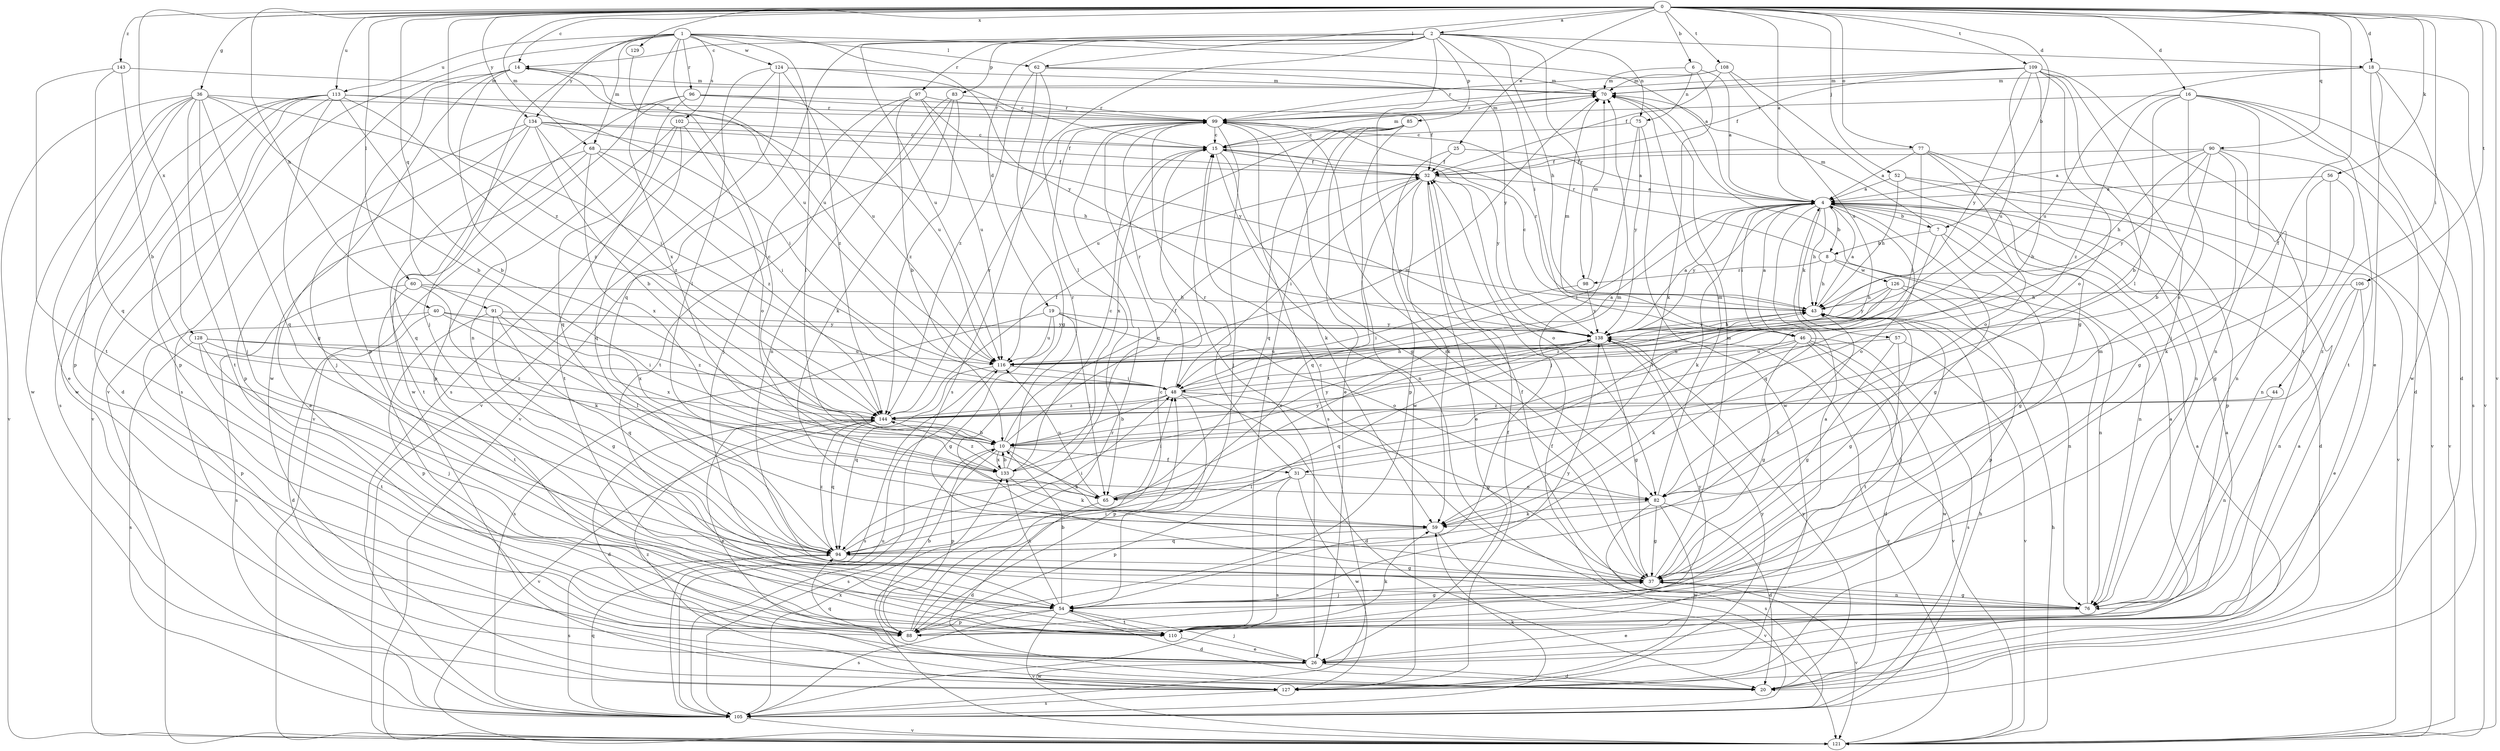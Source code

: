 strict digraph  {
0;
1;
2;
4;
6;
7;
8;
10;
14;
15;
16;
18;
19;
20;
25;
26;
31;
32;
36;
37;
40;
43;
44;
46;
48;
52;
54;
56;
57;
59;
60;
62;
65;
68;
70;
75;
76;
77;
82;
83;
85;
88;
90;
91;
94;
96;
97;
98;
99;
102;
105;
106;
108;
109;
110;
113;
116;
121;
124;
126;
127;
128;
129;
133;
134;
138;
143;
144;
0 -> 2  [label=a];
0 -> 4  [label=a];
0 -> 6  [label=b];
0 -> 7  [label=b];
0 -> 14  [label=c];
0 -> 16  [label=d];
0 -> 18  [label=d];
0 -> 25  [label=e];
0 -> 31  [label=f];
0 -> 36  [label=g];
0 -> 40  [label=h];
0 -> 44  [label=i];
0 -> 52  [label=j];
0 -> 56  [label=k];
0 -> 60  [label=l];
0 -> 62  [label=l];
0 -> 68  [label=m];
0 -> 77  [label=o];
0 -> 90  [label=q];
0 -> 91  [label=q];
0 -> 106  [label=t];
0 -> 108  [label=t];
0 -> 109  [label=t];
0 -> 113  [label=u];
0 -> 121  [label=v];
0 -> 128  [label=x];
0 -> 129  [label=x];
0 -> 134  [label=y];
0 -> 143  [label=z];
0 -> 144  [label=z];
1 -> 4  [label=a];
1 -> 54  [label=j];
1 -> 62  [label=l];
1 -> 65  [label=l];
1 -> 68  [label=m];
1 -> 96  [label=r];
1 -> 102  [label=s];
1 -> 113  [label=u];
1 -> 116  [label=u];
1 -> 121  [label=v];
1 -> 124  [label=w];
1 -> 133  [label=x];
1 -> 134  [label=y];
1 -> 138  [label=y];
2 -> 14  [label=c];
2 -> 18  [label=d];
2 -> 19  [label=d];
2 -> 43  [label=h];
2 -> 46  [label=i];
2 -> 65  [label=l];
2 -> 75  [label=n];
2 -> 82  [label=o];
2 -> 83  [label=p];
2 -> 85  [label=p];
2 -> 94  [label=q];
2 -> 97  [label=r];
2 -> 98  [label=r];
2 -> 116  [label=u];
4 -> 7  [label=b];
4 -> 8  [label=b];
4 -> 20  [label=d];
4 -> 37  [label=g];
4 -> 43  [label=h];
4 -> 46  [label=i];
4 -> 48  [label=i];
4 -> 57  [label=k];
4 -> 59  [label=k];
4 -> 82  [label=o];
4 -> 94  [label=q];
4 -> 138  [label=y];
6 -> 4  [label=a];
6 -> 59  [label=k];
6 -> 70  [label=m];
6 -> 75  [label=n];
7 -> 8  [label=b];
7 -> 37  [label=g];
7 -> 65  [label=l];
7 -> 70  [label=m];
7 -> 76  [label=n];
8 -> 43  [label=h];
8 -> 76  [label=n];
8 -> 98  [label=r];
8 -> 99  [label=r];
8 -> 126  [label=w];
10 -> 14  [label=c];
10 -> 31  [label=f];
10 -> 32  [label=f];
10 -> 59  [label=k];
10 -> 70  [label=m];
10 -> 88  [label=p];
10 -> 105  [label=s];
10 -> 133  [label=x];
10 -> 138  [label=y];
14 -> 70  [label=m];
14 -> 76  [label=n];
14 -> 88  [label=p];
14 -> 105  [label=s];
14 -> 116  [label=u];
14 -> 127  [label=w];
15 -> 32  [label=f];
15 -> 59  [label=k];
15 -> 70  [label=m];
15 -> 76  [label=n];
15 -> 133  [label=x];
15 -> 138  [label=y];
16 -> 10  [label=b];
16 -> 20  [label=d];
16 -> 76  [label=n];
16 -> 82  [label=o];
16 -> 99  [label=r];
16 -> 105  [label=s];
16 -> 110  [label=t];
16 -> 144  [label=z];
18 -> 20  [label=d];
18 -> 26  [label=e];
18 -> 70  [label=m];
18 -> 116  [label=u];
18 -> 121  [label=v];
18 -> 127  [label=w];
19 -> 37  [label=g];
19 -> 65  [label=l];
19 -> 82  [label=o];
19 -> 105  [label=s];
19 -> 116  [label=u];
19 -> 138  [label=y];
20 -> 4  [label=a];
20 -> 138  [label=y];
25 -> 4  [label=a];
25 -> 32  [label=f];
25 -> 88  [label=p];
26 -> 4  [label=a];
26 -> 15  [label=c];
26 -> 20  [label=d];
26 -> 54  [label=j];
26 -> 94  [label=q];
26 -> 127  [label=w];
31 -> 65  [label=l];
31 -> 82  [label=o];
31 -> 88  [label=p];
31 -> 99  [label=r];
31 -> 105  [label=s];
31 -> 127  [label=w];
32 -> 4  [label=a];
32 -> 26  [label=e];
32 -> 48  [label=i];
32 -> 59  [label=k];
32 -> 82  [label=o];
32 -> 94  [label=q];
36 -> 10  [label=b];
36 -> 26  [label=e];
36 -> 48  [label=i];
36 -> 54  [label=j];
36 -> 88  [label=p];
36 -> 94  [label=q];
36 -> 99  [label=r];
36 -> 110  [label=t];
36 -> 121  [label=v];
36 -> 127  [label=w];
37 -> 15  [label=c];
37 -> 54  [label=j];
37 -> 70  [label=m];
37 -> 76  [label=n];
37 -> 99  [label=r];
37 -> 121  [label=v];
40 -> 20  [label=d];
40 -> 65  [label=l];
40 -> 88  [label=p];
40 -> 138  [label=y];
40 -> 144  [label=z];
43 -> 4  [label=a];
43 -> 15  [label=c];
43 -> 37  [label=g];
43 -> 54  [label=j];
43 -> 99  [label=r];
43 -> 138  [label=y];
44 -> 76  [label=n];
44 -> 144  [label=z];
46 -> 4  [label=a];
46 -> 20  [label=d];
46 -> 37  [label=g];
46 -> 59  [label=k];
46 -> 70  [label=m];
46 -> 105  [label=s];
46 -> 116  [label=u];
46 -> 121  [label=v];
46 -> 127  [label=w];
48 -> 4  [label=a];
48 -> 10  [label=b];
48 -> 20  [label=d];
48 -> 37  [label=g];
48 -> 43  [label=h];
48 -> 88  [label=p];
48 -> 99  [label=r];
48 -> 144  [label=z];
52 -> 4  [label=a];
52 -> 43  [label=h];
52 -> 88  [label=p];
52 -> 121  [label=v];
54 -> 10  [label=b];
54 -> 20  [label=d];
54 -> 37  [label=g];
54 -> 88  [label=p];
54 -> 105  [label=s];
54 -> 110  [label=t];
54 -> 121  [label=v];
54 -> 133  [label=x];
54 -> 138  [label=y];
56 -> 4  [label=a];
56 -> 37  [label=g];
56 -> 59  [label=k];
56 -> 76  [label=n];
57 -> 37  [label=g];
57 -> 110  [label=t];
57 -> 116  [label=u];
57 -> 121  [label=v];
59 -> 94  [label=q];
59 -> 121  [label=v];
60 -> 43  [label=h];
60 -> 59  [label=k];
60 -> 105  [label=s];
60 -> 110  [label=t];
60 -> 133  [label=x];
62 -> 37  [label=g];
62 -> 70  [label=m];
62 -> 105  [label=s];
62 -> 138  [label=y];
62 -> 144  [label=z];
65 -> 20  [label=d];
65 -> 48  [label=i];
65 -> 70  [label=m];
65 -> 116  [label=u];
68 -> 26  [label=e];
68 -> 32  [label=f];
68 -> 48  [label=i];
68 -> 110  [label=t];
68 -> 133  [label=x];
68 -> 144  [label=z];
70 -> 99  [label=r];
75 -> 15  [label=c];
75 -> 54  [label=j];
75 -> 127  [label=w];
75 -> 138  [label=y];
76 -> 26  [label=e];
76 -> 32  [label=f];
76 -> 37  [label=g];
76 -> 70  [label=m];
77 -> 4  [label=a];
77 -> 32  [label=f];
77 -> 48  [label=i];
77 -> 76  [label=n];
77 -> 82  [label=o];
77 -> 121  [label=v];
82 -> 20  [label=d];
82 -> 37  [label=g];
82 -> 59  [label=k];
82 -> 70  [label=m];
82 -> 105  [label=s];
82 -> 127  [label=w];
83 -> 59  [label=k];
83 -> 76  [label=n];
83 -> 99  [label=r];
83 -> 121  [label=v];
83 -> 144  [label=z];
85 -> 15  [label=c];
85 -> 26  [label=e];
85 -> 94  [label=q];
85 -> 110  [label=t];
85 -> 116  [label=u];
85 -> 127  [label=w];
88 -> 4  [label=a];
88 -> 10  [label=b];
88 -> 15  [label=c];
88 -> 48  [label=i];
90 -> 4  [label=a];
90 -> 10  [label=b];
90 -> 32  [label=f];
90 -> 37  [label=g];
90 -> 43  [label=h];
90 -> 76  [label=n];
90 -> 121  [label=v];
90 -> 138  [label=y];
91 -> 37  [label=g];
91 -> 88  [label=p];
91 -> 94  [label=q];
91 -> 133  [label=x];
91 -> 138  [label=y];
94 -> 37  [label=g];
94 -> 43  [label=h];
94 -> 48  [label=i];
94 -> 105  [label=s];
94 -> 144  [label=z];
96 -> 32  [label=f];
96 -> 94  [label=q];
96 -> 99  [label=r];
96 -> 116  [label=u];
96 -> 121  [label=v];
96 -> 127  [label=w];
97 -> 10  [label=b];
97 -> 54  [label=j];
97 -> 99  [label=r];
97 -> 110  [label=t];
97 -> 116  [label=u];
97 -> 138  [label=y];
98 -> 48  [label=i];
98 -> 70  [label=m];
98 -> 138  [label=y];
99 -> 15  [label=c];
99 -> 37  [label=g];
99 -> 54  [label=j];
99 -> 70  [label=m];
99 -> 94  [label=q];
99 -> 105  [label=s];
102 -> 15  [label=c];
102 -> 82  [label=o];
102 -> 88  [label=p];
102 -> 94  [label=q];
102 -> 110  [label=t];
105 -> 32  [label=f];
105 -> 43  [label=h];
105 -> 59  [label=k];
105 -> 94  [label=q];
105 -> 116  [label=u];
105 -> 121  [label=v];
105 -> 133  [label=x];
106 -> 26  [label=e];
106 -> 43  [label=h];
106 -> 76  [label=n];
106 -> 144  [label=z];
108 -> 32  [label=f];
108 -> 37  [label=g];
108 -> 70  [label=m];
108 -> 99  [label=r];
108 -> 116  [label=u];
109 -> 10  [label=b];
109 -> 32  [label=f];
109 -> 54  [label=j];
109 -> 65  [label=l];
109 -> 70  [label=m];
109 -> 82  [label=o];
109 -> 99  [label=r];
109 -> 110  [label=t];
109 -> 116  [label=u];
109 -> 138  [label=y];
110 -> 4  [label=a];
110 -> 26  [label=e];
110 -> 59  [label=k];
110 -> 138  [label=y];
113 -> 10  [label=b];
113 -> 20  [label=d];
113 -> 37  [label=g];
113 -> 48  [label=i];
113 -> 88  [label=p];
113 -> 99  [label=r];
113 -> 105  [label=s];
113 -> 121  [label=v];
113 -> 127  [label=w];
113 -> 144  [label=z];
116 -> 48  [label=i];
116 -> 94  [label=q];
116 -> 105  [label=s];
121 -> 43  [label=h];
121 -> 99  [label=r];
121 -> 138  [label=y];
124 -> 15  [label=c];
124 -> 65  [label=l];
124 -> 70  [label=m];
124 -> 105  [label=s];
124 -> 121  [label=v];
124 -> 144  [label=z];
126 -> 43  [label=h];
126 -> 76  [label=n];
126 -> 88  [label=p];
126 -> 138  [label=y];
126 -> 144  [label=z];
127 -> 4  [label=a];
127 -> 32  [label=f];
127 -> 105  [label=s];
127 -> 138  [label=y];
127 -> 144  [label=z];
128 -> 48  [label=i];
128 -> 54  [label=j];
128 -> 105  [label=s];
128 -> 110  [label=t];
128 -> 116  [label=u];
128 -> 144  [label=z];
129 -> 116  [label=u];
133 -> 10  [label=b];
133 -> 15  [label=c];
133 -> 59  [label=k];
133 -> 99  [label=r];
133 -> 138  [label=y];
133 -> 144  [label=z];
134 -> 10  [label=b];
134 -> 15  [label=c];
134 -> 32  [label=f];
134 -> 43  [label=h];
134 -> 54  [label=j];
134 -> 88  [label=p];
134 -> 94  [label=q];
134 -> 144  [label=z];
138 -> 4  [label=a];
138 -> 37  [label=g];
138 -> 43  [label=h];
138 -> 94  [label=q];
138 -> 116  [label=u];
143 -> 10  [label=b];
143 -> 70  [label=m];
143 -> 94  [label=q];
143 -> 110  [label=t];
144 -> 10  [label=b];
144 -> 20  [label=d];
144 -> 26  [label=e];
144 -> 32  [label=f];
144 -> 94  [label=q];
144 -> 99  [label=r];
144 -> 121  [label=v];
}
